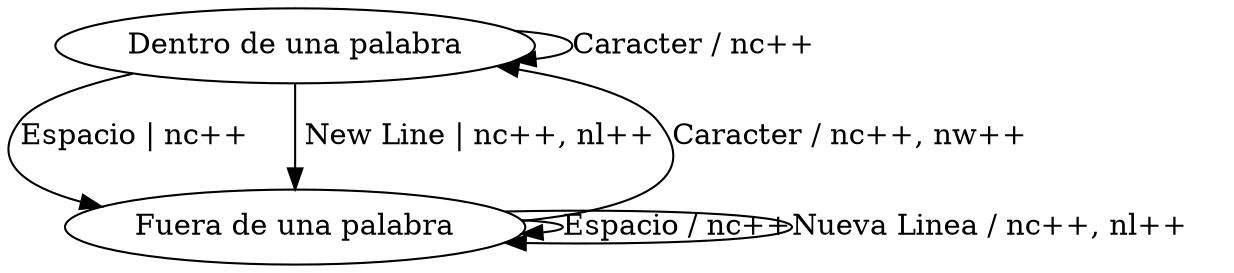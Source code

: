 digraph {
    "Dentro de una palabra" -> "Fuera de una palabra" [ label= "Espacio | nc++" ]
    "Dentro de una palabra" -> "Fuera de una palabra" [ label= " New Line | nc++, nl++" ]
    "Fuera de una palabra" -> "Dentro de una palabra" [ label= "Caracter / nc++, nw++" ]
    "Dentro de una palabra" -> "Dentro de una palabra" [ label= "Caracter / nc++" ]
    "Fuera de una palabra" -> "Fuera de una palabra" [ label= "Espacio / nc++" ]
    "Fuera de una palabra" -> "Fuera de una palabra" [ label= "Nueva Linea / nc++, nl++" ]
}